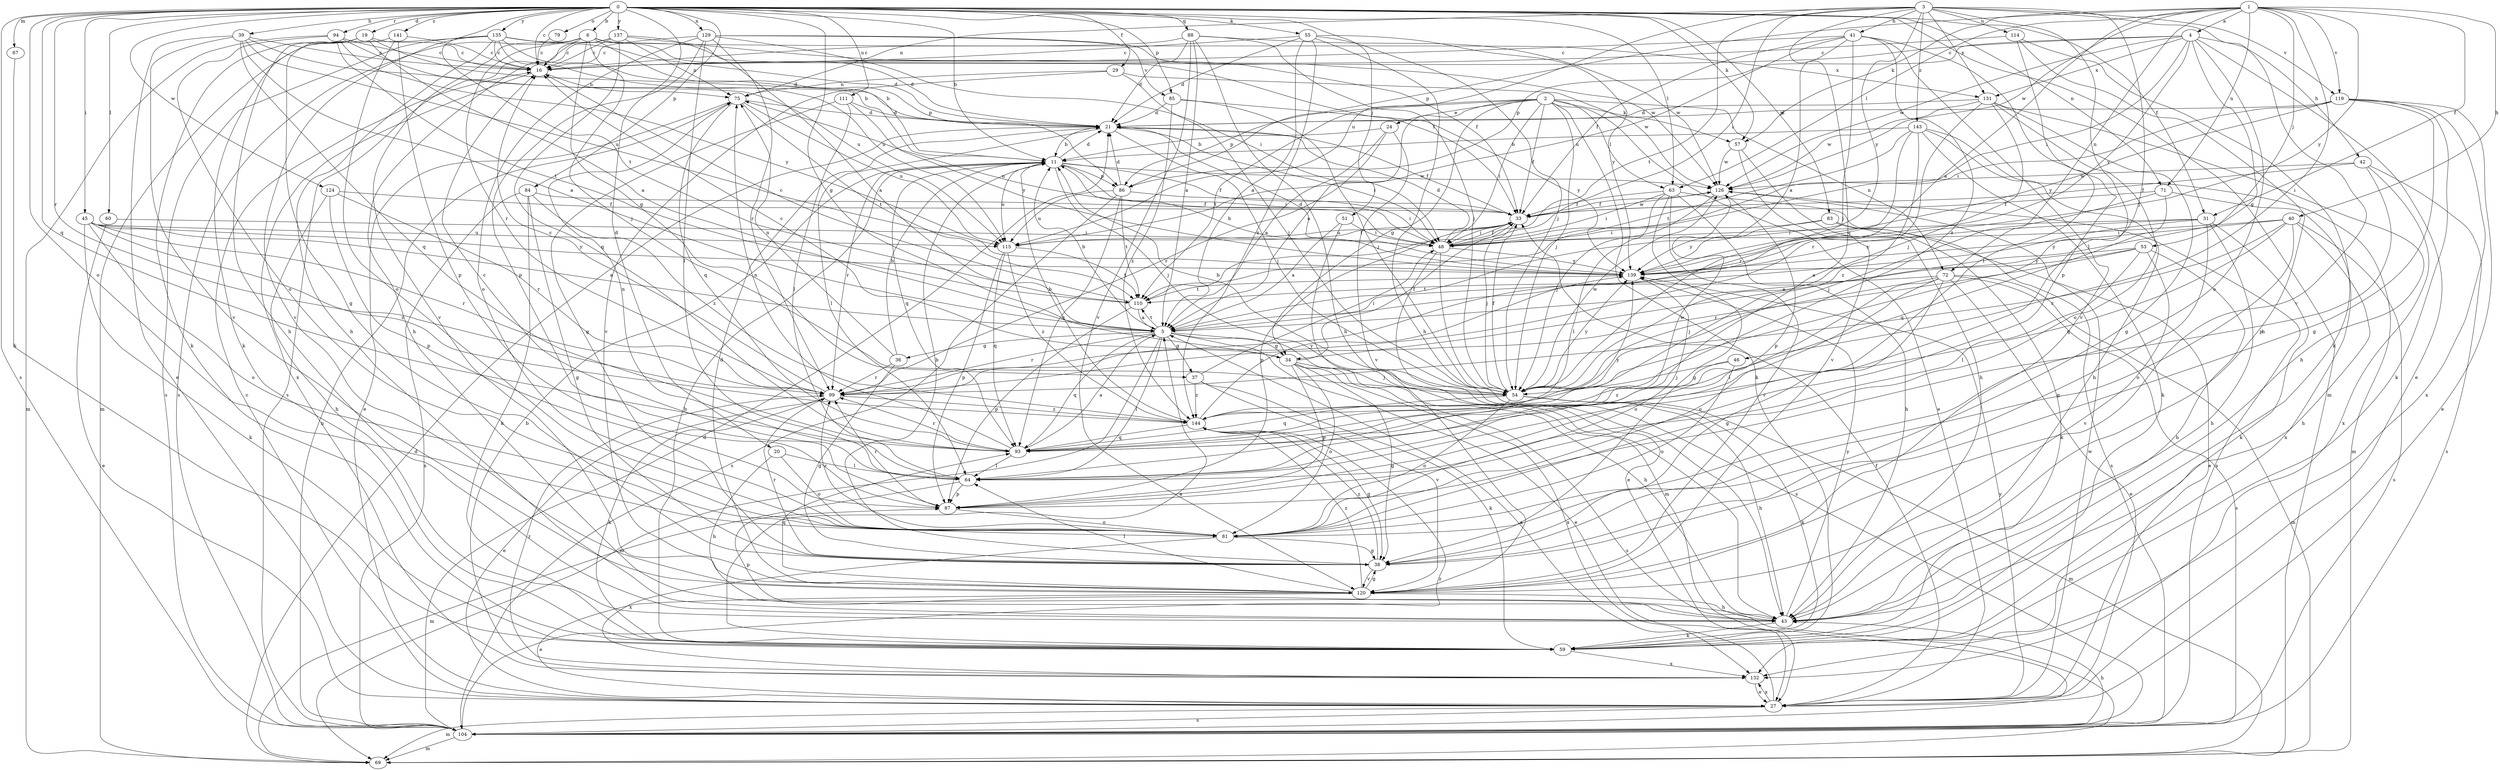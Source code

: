 strict digraph  {
0;
1;
2;
3;
4;
5;
6;
11;
16;
19;
20;
21;
24;
27;
29;
31;
33;
34;
36;
37;
38;
39;
40;
41;
42;
43;
45;
46;
48;
51;
53;
54;
55;
57;
59;
60;
63;
64;
67;
69;
71;
72;
75;
79;
81;
83;
84;
85;
86;
87;
88;
93;
94;
99;
104;
110;
111;
114;
115;
119;
120;
124;
126;
129;
131;
132;
135;
137;
139;
141;
143;
144;
0 -> 6  [label=b];
0 -> 11  [label=b];
0 -> 16  [label=c];
0 -> 19  [label=d];
0 -> 20  [label=d];
0 -> 29  [label=f];
0 -> 31  [label=f];
0 -> 34  [label=g];
0 -> 39  [label=h];
0 -> 45  [label=i];
0 -> 51  [label=j];
0 -> 55  [label=k];
0 -> 57  [label=k];
0 -> 60  [label=l];
0 -> 63  [label=l];
0 -> 67  [label=m];
0 -> 69  [label=m];
0 -> 71  [label=n];
0 -> 79  [label=o];
0 -> 81  [label=o];
0 -> 83  [label=p];
0 -> 84  [label=p];
0 -> 85  [label=p];
0 -> 88  [label=q];
0 -> 93  [label=q];
0 -> 94  [label=r];
0 -> 99  [label=r];
0 -> 104  [label=s];
0 -> 110  [label=t];
0 -> 111  [label=u];
0 -> 124  [label=w];
0 -> 129  [label=x];
0 -> 135  [label=y];
0 -> 137  [label=y];
0 -> 141  [label=z];
1 -> 4  [label=a];
1 -> 5  [label=a];
1 -> 31  [label=f];
1 -> 40  [label=h];
1 -> 46  [label=i];
1 -> 53  [label=j];
1 -> 57  [label=k];
1 -> 63  [label=l];
1 -> 71  [label=n];
1 -> 72  [label=n];
1 -> 86  [label=p];
1 -> 119  [label=v];
1 -> 126  [label=w];
1 -> 139  [label=y];
2 -> 5  [label=a];
2 -> 24  [label=e];
2 -> 27  [label=e];
2 -> 33  [label=f];
2 -> 34  [label=g];
2 -> 48  [label=i];
2 -> 54  [label=j];
2 -> 57  [label=k];
2 -> 59  [label=k];
2 -> 63  [label=l];
2 -> 72  [label=n];
2 -> 86  [label=p];
2 -> 110  [label=t];
3 -> 41  [label=h];
3 -> 48  [label=i];
3 -> 54  [label=j];
3 -> 64  [label=l];
3 -> 75  [label=n];
3 -> 93  [label=q];
3 -> 110  [label=t];
3 -> 114  [label=u];
3 -> 115  [label=u];
3 -> 119  [label=v];
3 -> 120  [label=v];
3 -> 131  [label=x];
3 -> 139  [label=y];
3 -> 143  [label=z];
4 -> 16  [label=c];
4 -> 27  [label=e];
4 -> 34  [label=g];
4 -> 42  [label=h];
4 -> 48  [label=i];
4 -> 81  [label=o];
4 -> 86  [label=p];
4 -> 126  [label=w];
4 -> 131  [label=x];
4 -> 139  [label=y];
5 -> 11  [label=b];
5 -> 27  [label=e];
5 -> 34  [label=g];
5 -> 36  [label=g];
5 -> 37  [label=g];
5 -> 43  [label=h];
5 -> 64  [label=l];
5 -> 69  [label=m];
5 -> 93  [label=q];
5 -> 99  [label=r];
5 -> 110  [label=t];
6 -> 16  [label=c];
6 -> 21  [label=d];
6 -> 37  [label=g];
6 -> 54  [label=j];
6 -> 86  [label=p];
6 -> 99  [label=r];
6 -> 104  [label=s];
6 -> 120  [label=v];
6 -> 131  [label=x];
11 -> 21  [label=d];
11 -> 33  [label=f];
11 -> 48  [label=i];
11 -> 54  [label=j];
11 -> 86  [label=p];
11 -> 93  [label=q];
11 -> 99  [label=r];
11 -> 115  [label=u];
11 -> 126  [label=w];
16 -> 75  [label=n];
16 -> 132  [label=x];
19 -> 5  [label=a];
19 -> 16  [label=c];
19 -> 21  [label=d];
19 -> 38  [label=g];
19 -> 43  [label=h];
19 -> 59  [label=k];
20 -> 43  [label=h];
20 -> 64  [label=l];
20 -> 81  [label=o];
21 -> 11  [label=b];
21 -> 33  [label=f];
21 -> 48  [label=i];
21 -> 54  [label=j];
21 -> 64  [label=l];
24 -> 5  [label=a];
24 -> 11  [label=b];
24 -> 99  [label=r];
24 -> 120  [label=v];
27 -> 5  [label=a];
27 -> 16  [label=c];
27 -> 33  [label=f];
27 -> 69  [label=m];
27 -> 104  [label=s];
27 -> 126  [label=w];
27 -> 132  [label=x];
27 -> 139  [label=y];
29 -> 54  [label=j];
29 -> 75  [label=n];
29 -> 120  [label=v];
29 -> 126  [label=w];
31 -> 5  [label=a];
31 -> 38  [label=g];
31 -> 43  [label=h];
31 -> 48  [label=i];
31 -> 59  [label=k];
31 -> 139  [label=y];
33 -> 48  [label=i];
33 -> 54  [label=j];
33 -> 87  [label=p];
33 -> 115  [label=u];
33 -> 126  [label=w];
34 -> 16  [label=c];
34 -> 33  [label=f];
34 -> 38  [label=g];
34 -> 54  [label=j];
34 -> 81  [label=o];
34 -> 87  [label=p];
34 -> 104  [label=s];
34 -> 132  [label=x];
36 -> 11  [label=b];
36 -> 38  [label=g];
36 -> 75  [label=n];
36 -> 99  [label=r];
37 -> 48  [label=i];
37 -> 59  [label=k];
37 -> 120  [label=v];
37 -> 144  [label=z];
38 -> 11  [label=b];
38 -> 99  [label=r];
38 -> 120  [label=v];
38 -> 144  [label=z];
39 -> 5  [label=a];
39 -> 11  [label=b];
39 -> 16  [label=c];
39 -> 27  [label=e];
39 -> 93  [label=q];
39 -> 115  [label=u];
39 -> 120  [label=v];
40 -> 43  [label=h];
40 -> 48  [label=i];
40 -> 81  [label=o];
40 -> 93  [label=q];
40 -> 99  [label=r];
40 -> 104  [label=s];
40 -> 139  [label=y];
41 -> 5  [label=a];
41 -> 16  [label=c];
41 -> 33  [label=f];
41 -> 54  [label=j];
41 -> 87  [label=p];
41 -> 115  [label=u];
41 -> 120  [label=v];
41 -> 144  [label=z];
42 -> 33  [label=f];
42 -> 87  [label=p];
42 -> 104  [label=s];
42 -> 126  [label=w];
42 -> 132  [label=x];
43 -> 59  [label=k];
43 -> 87  [label=p];
43 -> 139  [label=y];
45 -> 5  [label=a];
45 -> 59  [label=k];
45 -> 81  [label=o];
45 -> 99  [label=r];
45 -> 115  [label=u];
45 -> 139  [label=y];
45 -> 144  [label=z];
46 -> 54  [label=j];
46 -> 81  [label=o];
46 -> 144  [label=z];
48 -> 21  [label=d];
48 -> 27  [label=e];
48 -> 33  [label=f];
48 -> 75  [label=n];
48 -> 104  [label=s];
48 -> 139  [label=y];
51 -> 5  [label=a];
51 -> 48  [label=i];
51 -> 69  [label=m];
53 -> 5  [label=a];
53 -> 43  [label=h];
53 -> 64  [label=l];
53 -> 99  [label=r];
53 -> 120  [label=v];
53 -> 139  [label=y];
54 -> 11  [label=b];
54 -> 33  [label=f];
54 -> 43  [label=h];
54 -> 59  [label=k];
54 -> 69  [label=m];
54 -> 81  [label=o];
54 -> 93  [label=q];
54 -> 126  [label=w];
54 -> 139  [label=y];
55 -> 5  [label=a];
55 -> 16  [label=c];
55 -> 21  [label=d];
55 -> 43  [label=h];
55 -> 54  [label=j];
55 -> 139  [label=y];
55 -> 144  [label=z];
57 -> 43  [label=h];
57 -> 120  [label=v];
57 -> 126  [label=w];
59 -> 5  [label=a];
59 -> 11  [label=b];
59 -> 132  [label=x];
60 -> 27  [label=e];
60 -> 48  [label=i];
63 -> 33  [label=f];
63 -> 38  [label=g];
63 -> 43  [label=h];
63 -> 48  [label=i];
63 -> 64  [label=l];
63 -> 104  [label=s];
63 -> 120  [label=v];
64 -> 16  [label=c];
64 -> 69  [label=m];
64 -> 75  [label=n];
64 -> 87  [label=p];
67 -> 59  [label=k];
69 -> 21  [label=d];
71 -> 33  [label=f];
71 -> 54  [label=j];
71 -> 93  [label=q];
71 -> 132  [label=x];
72 -> 27  [label=e];
72 -> 38  [label=g];
72 -> 54  [label=j];
72 -> 64  [label=l];
72 -> 69  [label=m];
72 -> 81  [label=o];
72 -> 104  [label=s];
72 -> 110  [label=t];
75 -> 21  [label=d];
75 -> 27  [label=e];
75 -> 93  [label=q];
75 -> 110  [label=t];
75 -> 115  [label=u];
79 -> 16  [label=c];
81 -> 38  [label=g];
81 -> 99  [label=r];
81 -> 132  [label=x];
83 -> 27  [label=e];
83 -> 48  [label=i];
83 -> 59  [label=k];
83 -> 139  [label=y];
84 -> 33  [label=f];
84 -> 38  [label=g];
84 -> 59  [label=k];
84 -> 104  [label=s];
84 -> 144  [label=z];
85 -> 21  [label=d];
85 -> 54  [label=j];
85 -> 139  [label=y];
85 -> 144  [label=z];
86 -> 21  [label=d];
86 -> 48  [label=i];
86 -> 93  [label=q];
86 -> 104  [label=s];
86 -> 110  [label=t];
86 -> 115  [label=u];
87 -> 81  [label=o];
87 -> 99  [label=r];
88 -> 5  [label=a];
88 -> 16  [label=c];
88 -> 21  [label=d];
88 -> 43  [label=h];
88 -> 54  [label=j];
88 -> 120  [label=v];
88 -> 126  [label=w];
93 -> 5  [label=a];
93 -> 64  [label=l];
93 -> 75  [label=n];
93 -> 99  [label=r];
93 -> 126  [label=w];
93 -> 139  [label=y];
94 -> 16  [label=c];
94 -> 69  [label=m];
94 -> 81  [label=o];
94 -> 110  [label=t];
94 -> 115  [label=u];
94 -> 139  [label=y];
99 -> 16  [label=c];
99 -> 27  [label=e];
99 -> 59  [label=k];
99 -> 144  [label=z];
104 -> 21  [label=d];
104 -> 43  [label=h];
104 -> 69  [label=m];
104 -> 75  [label=n];
104 -> 144  [label=z];
110 -> 5  [label=a];
110 -> 16  [label=c];
110 -> 87  [label=p];
111 -> 21  [label=d];
111 -> 38  [label=g];
111 -> 64  [label=l];
111 -> 139  [label=y];
114 -> 16  [label=c];
114 -> 43  [label=h];
114 -> 59  [label=k];
114 -> 64  [label=l];
115 -> 33  [label=f];
115 -> 87  [label=p];
115 -> 93  [label=q];
115 -> 110  [label=t];
115 -> 144  [label=z];
119 -> 21  [label=d];
119 -> 27  [label=e];
119 -> 38  [label=g];
119 -> 48  [label=i];
119 -> 59  [label=k];
119 -> 132  [label=x];
119 -> 139  [label=y];
120 -> 21  [label=d];
120 -> 27  [label=e];
120 -> 38  [label=g];
120 -> 43  [label=h];
120 -> 64  [label=l];
120 -> 93  [label=q];
120 -> 144  [label=z];
124 -> 33  [label=f];
124 -> 43  [label=h];
124 -> 87  [label=p];
124 -> 99  [label=r];
126 -> 33  [label=f];
126 -> 54  [label=j];
126 -> 87  [label=p];
126 -> 104  [label=s];
129 -> 16  [label=c];
129 -> 48  [label=i];
129 -> 64  [label=l];
129 -> 81  [label=o];
129 -> 87  [label=p];
129 -> 99  [label=r];
129 -> 126  [label=w];
129 -> 85  [label=v];
131 -> 21  [label=d];
131 -> 38  [label=g];
131 -> 43  [label=h];
131 -> 54  [label=j];
131 -> 81  [label=o];
131 -> 99  [label=r];
131 -> 126  [label=w];
132 -> 11  [label=b];
132 -> 27  [label=e];
132 -> 99  [label=r];
135 -> 11  [label=b];
135 -> 16  [label=c];
135 -> 21  [label=d];
135 -> 33  [label=f];
135 -> 43  [label=h];
135 -> 69  [label=m];
135 -> 104  [label=s];
135 -> 115  [label=u];
135 -> 120  [label=v];
137 -> 5  [label=a];
137 -> 16  [label=c];
137 -> 33  [label=f];
137 -> 43  [label=h];
137 -> 75  [label=n];
137 -> 93  [label=q];
137 -> 104  [label=s];
139 -> 11  [label=b];
139 -> 21  [label=d];
139 -> 81  [label=o];
139 -> 110  [label=t];
141 -> 16  [label=c];
141 -> 59  [label=k];
141 -> 81  [label=o];
141 -> 87  [label=p];
143 -> 11  [label=b];
143 -> 43  [label=h];
143 -> 59  [label=k];
143 -> 69  [label=m];
143 -> 99  [label=r];
143 -> 110  [label=t];
143 -> 144  [label=z];
144 -> 11  [label=b];
144 -> 38  [label=g];
144 -> 93  [label=q];
144 -> 139  [label=y];
}
